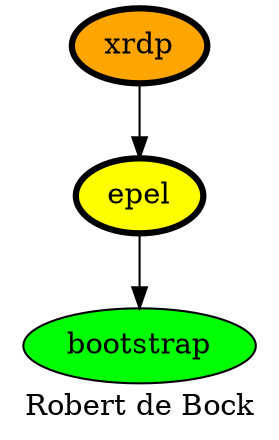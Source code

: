 digraph PhiloDilemma {
  label = "Robert de Bock" ;
  overlap=false
  {
    bootstrap [fillcolor=green style=filled]
    epel [fillcolor=yellow style=filled penwidth=3]
    xrdp [fillcolor=orange style=filled penwidth=3]
  }
  xrdp -> epel
  epel -> bootstrap
}
